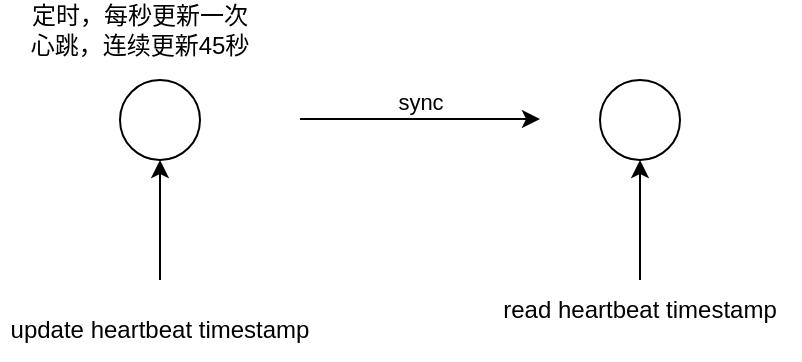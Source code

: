<mxfile version="24.6.4" type="github">
  <diagram name="第 1 页" id="bJkkh37clbOXJ3RHqmQm">
    <mxGraphModel dx="1026" dy="684" grid="1" gridSize="10" guides="1" tooltips="1" connect="1" arrows="1" fold="1" page="1" pageScale="1" pageWidth="827" pageHeight="1169" math="0" shadow="0">
      <root>
        <mxCell id="0" />
        <mxCell id="1" parent="0" />
        <mxCell id="EIhQ-UR_5zDSABtTmpcY-1" value="" style="ellipse;whiteSpace=wrap;html=1;" vertex="1" parent="1">
          <mxGeometry x="200" y="240" width="40" height="40" as="geometry" />
        </mxCell>
        <mxCell id="EIhQ-UR_5zDSABtTmpcY-2" value="" style="ellipse;whiteSpace=wrap;html=1;" vertex="1" parent="1">
          <mxGeometry x="440" y="240" width="40" height="40" as="geometry" />
        </mxCell>
        <mxCell id="EIhQ-UR_5zDSABtTmpcY-3" value="" style="endArrow=classic;html=1;rounded=0;entryX=0.5;entryY=1;entryDx=0;entryDy=0;" edge="1" parent="1" target="EIhQ-UR_5zDSABtTmpcY-1">
          <mxGeometry width="50" height="50" relative="1" as="geometry">
            <mxPoint x="220" y="340" as="sourcePoint" />
            <mxPoint x="440" y="330" as="targetPoint" />
          </mxGeometry>
        </mxCell>
        <mxCell id="EIhQ-UR_5zDSABtTmpcY-4" value="" style="endArrow=classic;html=1;rounded=0;entryX=0.5;entryY=1;entryDx=0;entryDy=0;" edge="1" parent="1" target="EIhQ-UR_5zDSABtTmpcY-2">
          <mxGeometry width="50" height="50" relative="1" as="geometry">
            <mxPoint x="460" y="340" as="sourcePoint" />
            <mxPoint x="230" y="290" as="targetPoint" />
          </mxGeometry>
        </mxCell>
        <mxCell id="EIhQ-UR_5zDSABtTmpcY-5" value="update heartbeat timestamp" style="text;html=1;align=center;verticalAlign=middle;whiteSpace=wrap;rounded=0;" vertex="1" parent="1">
          <mxGeometry x="140" y="350" width="160" height="30" as="geometry" />
        </mxCell>
        <mxCell id="EIhQ-UR_5zDSABtTmpcY-6" value="read heartbeat timestamp" style="text;html=1;align=center;verticalAlign=middle;whiteSpace=wrap;rounded=0;" vertex="1" parent="1">
          <mxGeometry x="380" y="340" width="160" height="30" as="geometry" />
        </mxCell>
        <mxCell id="EIhQ-UR_5zDSABtTmpcY-7" value="" style="endArrow=classic;html=1;rounded=0;" edge="1" parent="1">
          <mxGeometry width="50" height="50" relative="1" as="geometry">
            <mxPoint x="290" y="259.5" as="sourcePoint" />
            <mxPoint x="410" y="259.5" as="targetPoint" />
          </mxGeometry>
        </mxCell>
        <mxCell id="EIhQ-UR_5zDSABtTmpcY-8" value="sync" style="edgeLabel;html=1;align=center;verticalAlign=middle;resizable=0;points=[];" vertex="1" connectable="0" parent="EIhQ-UR_5zDSABtTmpcY-7">
          <mxGeometry y="-1" relative="1" as="geometry">
            <mxPoint y="-10" as="offset" />
          </mxGeometry>
        </mxCell>
        <mxCell id="EIhQ-UR_5zDSABtTmpcY-9" value="定时，每秒更新一次心跳，连续更新45秒" style="text;html=1;align=center;verticalAlign=middle;whiteSpace=wrap;rounded=0;" vertex="1" parent="1">
          <mxGeometry x="150" y="210" width="120" height="10" as="geometry" />
        </mxCell>
      </root>
    </mxGraphModel>
  </diagram>
</mxfile>
